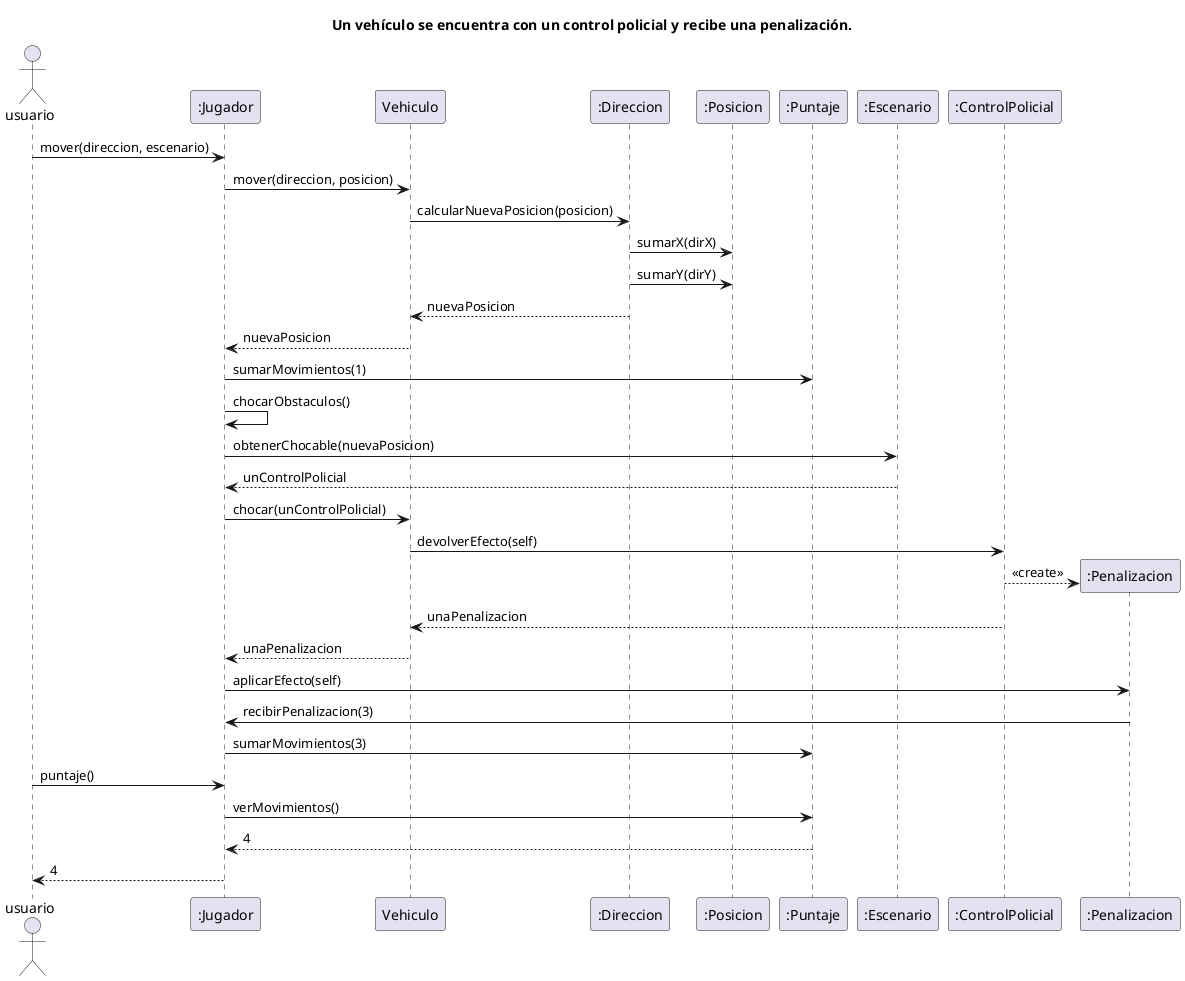 @startuml
title Un vehículo se encuentra con un control policial y recibe una penalización.
Actor usuario

"usuario" -> ":Jugador": mover(direccion, escenario)
":Jugador" -> "Vehiculo": mover(direccion, posicion)
"Vehiculo" -> ":Direccion": calcularNuevaPosicion(posicion)
":Direccion" -> ":Posicion": sumarX(dirX)
":Direccion" -> ":Posicion": sumarY(dirY)
":Direccion" --> "Vehiculo": nuevaPosicion
"Vehiculo" --> ":Jugador": nuevaPosicion
":Jugador" -> ":Puntaje": sumarMovimientos(1)
":Jugador" -> ":Jugador": chocarObstaculos()
":Jugador" -> ":Escenario": obtenerChocable(nuevaPosicion)
":Escenario" --> ":Jugador": unControlPolicial
":Jugador" -> "Vehiculo": chocar(unControlPolicial)
"Vehiculo" -> ":ControlPolicial": devolverEfecto(self)
create ":Penalizacion"
":ControlPolicial" --> ":Penalizacion": <<create>>
":ControlPolicial" --> "Vehiculo" : unaPenalizacion
"Vehiculo" --> ":Jugador" : unaPenalizacion
":Jugador" -> ":Penalizacion" : aplicarEfecto(self)
":Penalizacion" -> ":Jugador" : recibirPenalizacion(3)
":Jugador" -> ":Puntaje" : sumarMovimientos(3)

"usuario" -> ":Jugador": puntaje()
":Jugador" -> ":Puntaje": verMovimientos()
return 4
":Jugador" --> "usuario" : 4

@enduml